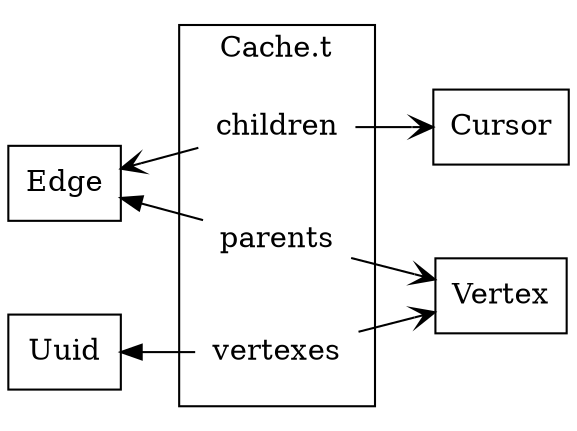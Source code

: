digraph G {
  rankdir=LR
  compound=true
  splines=true
  concentrate=true

  node [shape=box]

  Verte [label="Vertex"]
  Edg [label="Edge"]
  Uuid

  edge [arrowhead="vee"]

  subgraph cluster_cache {
    label="Cache.t"

    node [shape=none]

    vertexes; parents; children
  }

  Uuid -> vertexes [dir=back]
  Edg -> parents [dir=back]
  vertexes -> Verte
  parents -> Verte
  children -> {Edg; Cursor}
}
